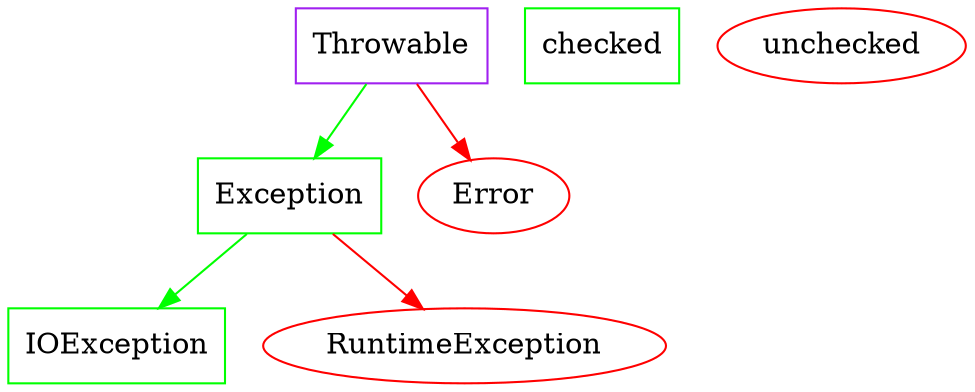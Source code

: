 digraph Exceptions {
  Throwable[shape=box color=purple];
  IOException[shape=box color=green];
  Exception[shape=box color=green];
  Error[shape=oval color=red];
  RuntimeException[shape=oval color=red];
  checked[shape=box color=green];
  unchecked[shape=oval color=red];

  Throwable -> Exception [color=green];
  Throwable -> Error [color=red];
  Exception -> RuntimeException [color=red];
  Exception -> IOException [color=green];
}

